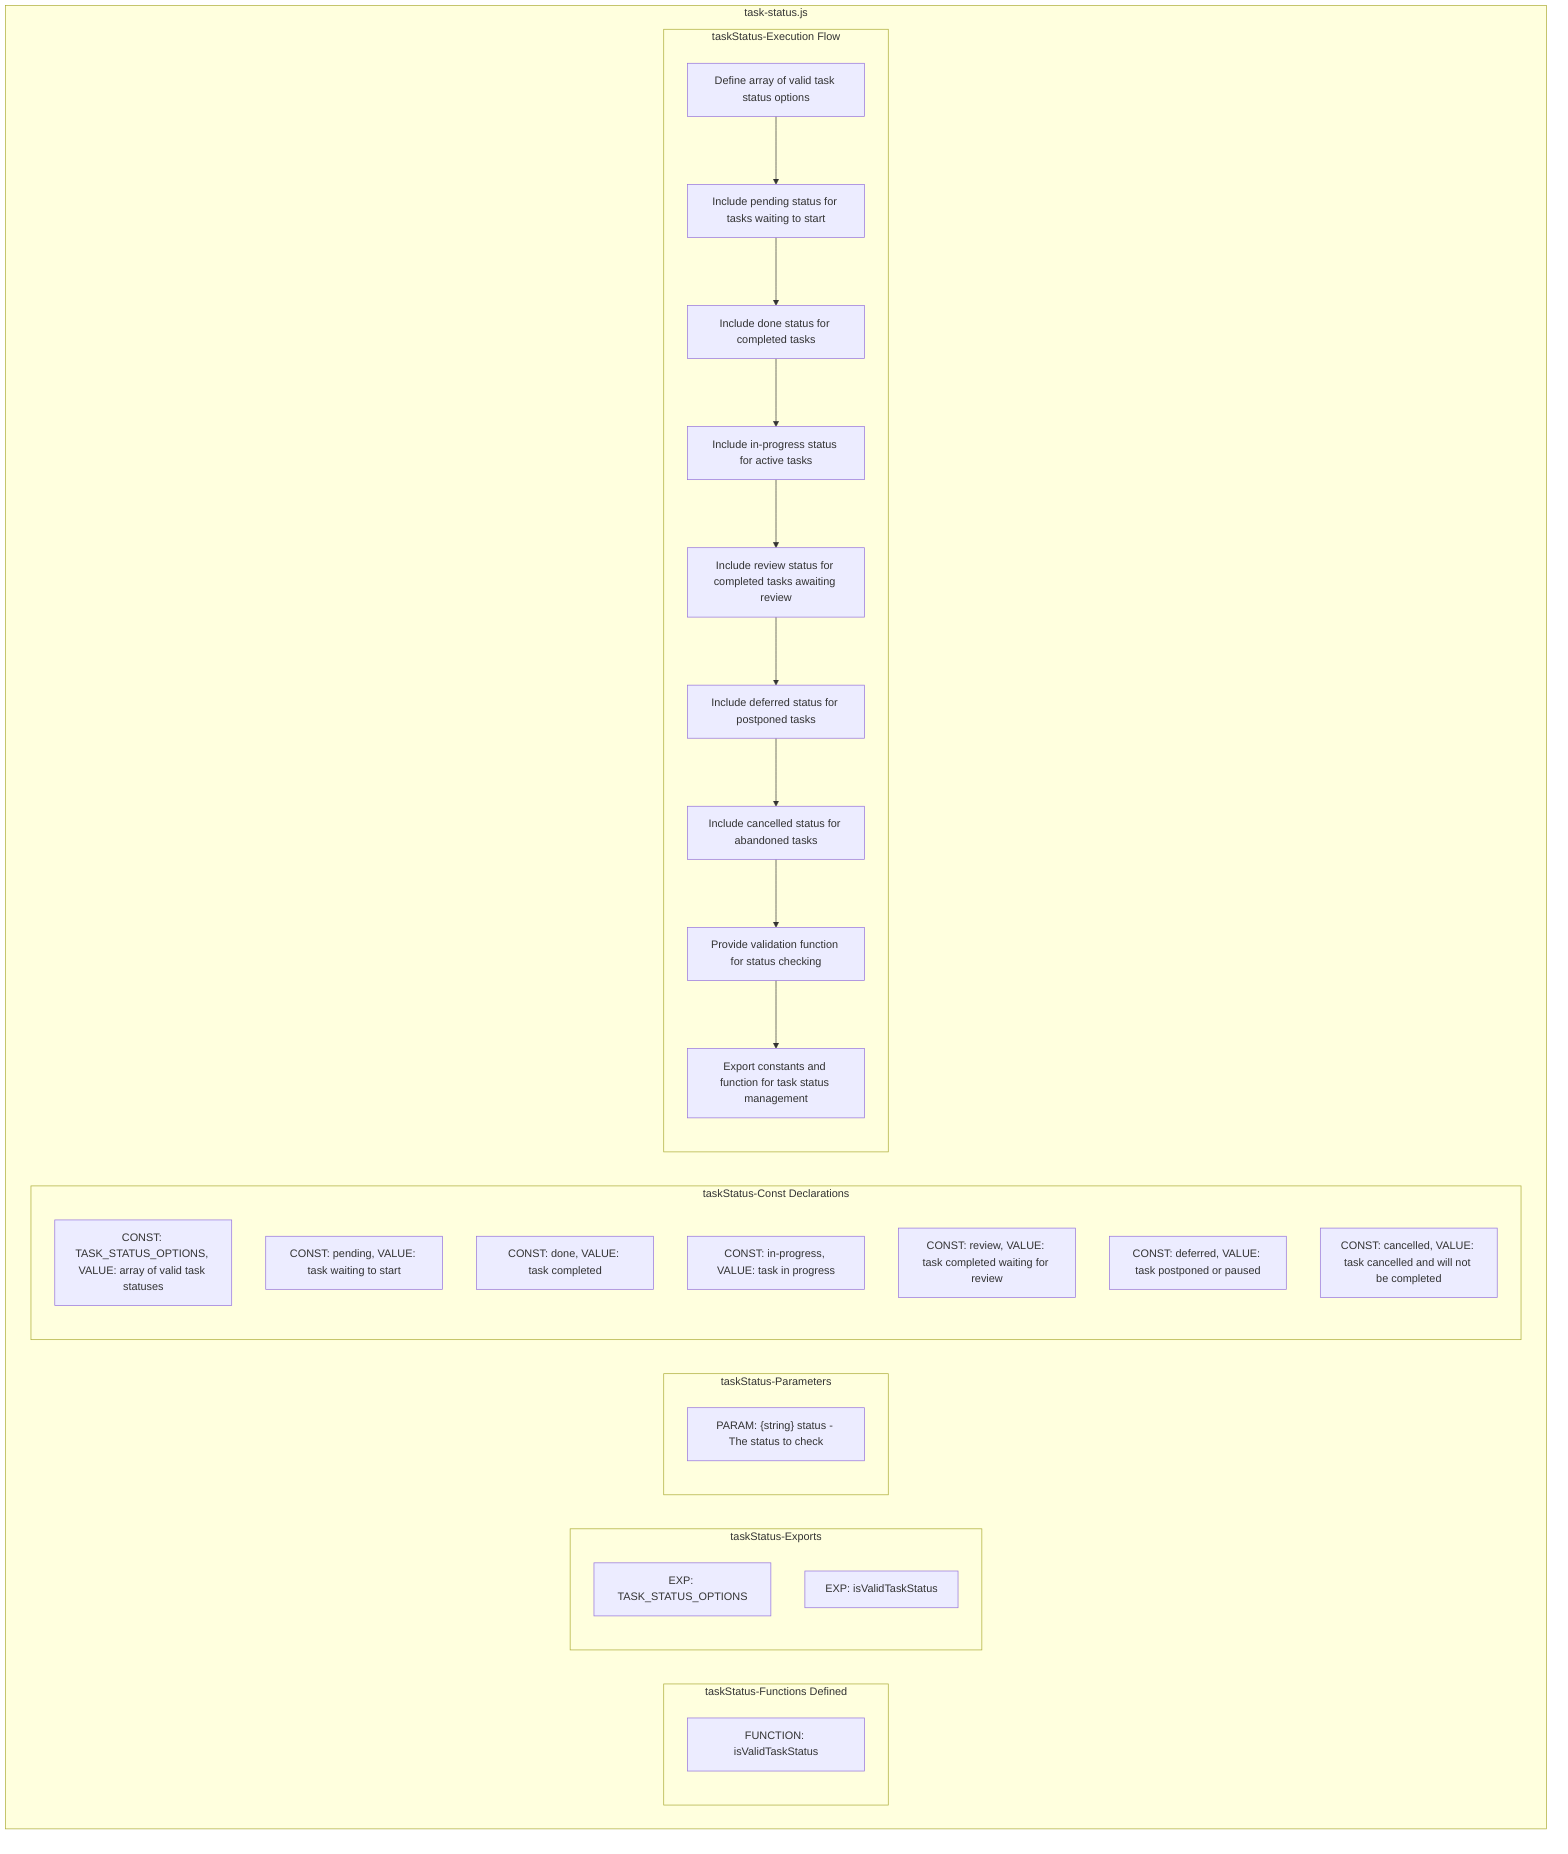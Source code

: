 flowchart TB
    subgraph taskStatus-FunctionsDefined["taskStatus-Functions Defined"]
        FU1["FUNCTION: isValidTaskStatus"]
    end
    
    subgraph taskStatus-Exports["taskStatus-Exports"]
        E1["EXP: TASK_STATUS_OPTIONS"]
        E2["EXP: isValidTaskStatus"]
    end
    
    subgraph taskStatus-Parameters["taskStatus-Parameters"]
        P1["PARAM: {string} status - The status to check"]
    end
    
    subgraph taskStatus-Constants["taskStatus-Const Declarations"]
        C1["CONST: TASK_STATUS_OPTIONS, VALUE: array of valid task statuses"]
        C2["CONST: pending, VALUE: task waiting to start"]
        C3["CONST: done, VALUE: task completed"]
        C4["CONST: in-progress, VALUE: task in progress"]
        C5["CONST: review, VALUE: task completed waiting for review"]
        C6["CONST: deferred, VALUE: task postponed or paused"]
        C7["CONST: cancelled, VALUE: task cancelled and will not be completed"]
    end
    
    subgraph taskStatus-ExecutionFlow["taskStatus-Execution Flow"]
        FL1["Define array of valid task status options"]
        FL2["Include pending status for tasks waiting to start"]
        FL3["Include done status for completed tasks"]
        FL4["Include in-progress status for active tasks"]
        FL5["Include review status for completed tasks awaiting review"]
        FL6["Include deferred status for postponed tasks"]
        FL7["Include cancelled status for abandoned tasks"]
        FL8["Provide validation function for status checking"]
        FL9["Export constants and function for task status management"]
    end
    
    subgraph taskStatus["task-status.js"]
        taskStatus-FunctionsDefined
        taskStatus-Exports
        taskStatus-Parameters
        taskStatus-Constants
        taskStatus-ExecutionFlow
    end
    
    FL1 --> FL2
    FL2 --> FL3
    FL3 --> FL4
    FL4 --> FL5
    FL5 --> FL6
    FL6 --> FL7
    FL7 --> FL8
    FL8 --> FL9